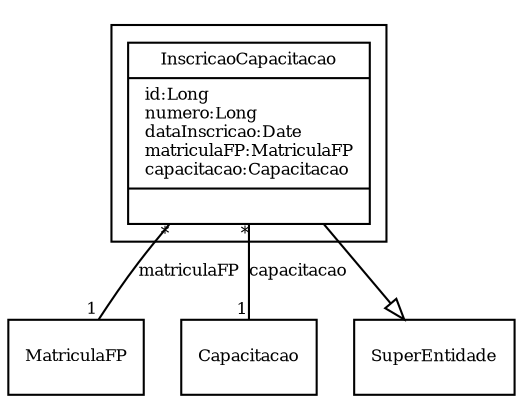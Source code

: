 digraph G{
fontname = "Times-Roman"
fontsize = 8

node [
        fontname = "Times-Roman"
        fontsize = 8
        shape = "record"
]

edge [
        fontname = "Times-Roman"
        fontsize = 8
]

subgraph clusterINSCRICAO_PARA_EVENTO_DE_CAPACITACAO
{
InscricaoCapacitacao [label = "{InscricaoCapacitacao|id:Long\lnumero:Long\ldataInscricao:Date\lmatriculaFP:MatriculaFP\lcapacitacao:Capacitacao\l|\l}"]
}
edge [arrowhead = "none" headlabel = "1" taillabel = "*"] InscricaoCapacitacao -> MatriculaFP [label = "matriculaFP"]
edge [arrowhead = "none" headlabel = "1" taillabel = "*"] InscricaoCapacitacao -> Capacitacao [label = "capacitacao"]
edge [ arrowhead = "empty" headlabel = "" taillabel = ""] InscricaoCapacitacao -> SuperEntidade
}
